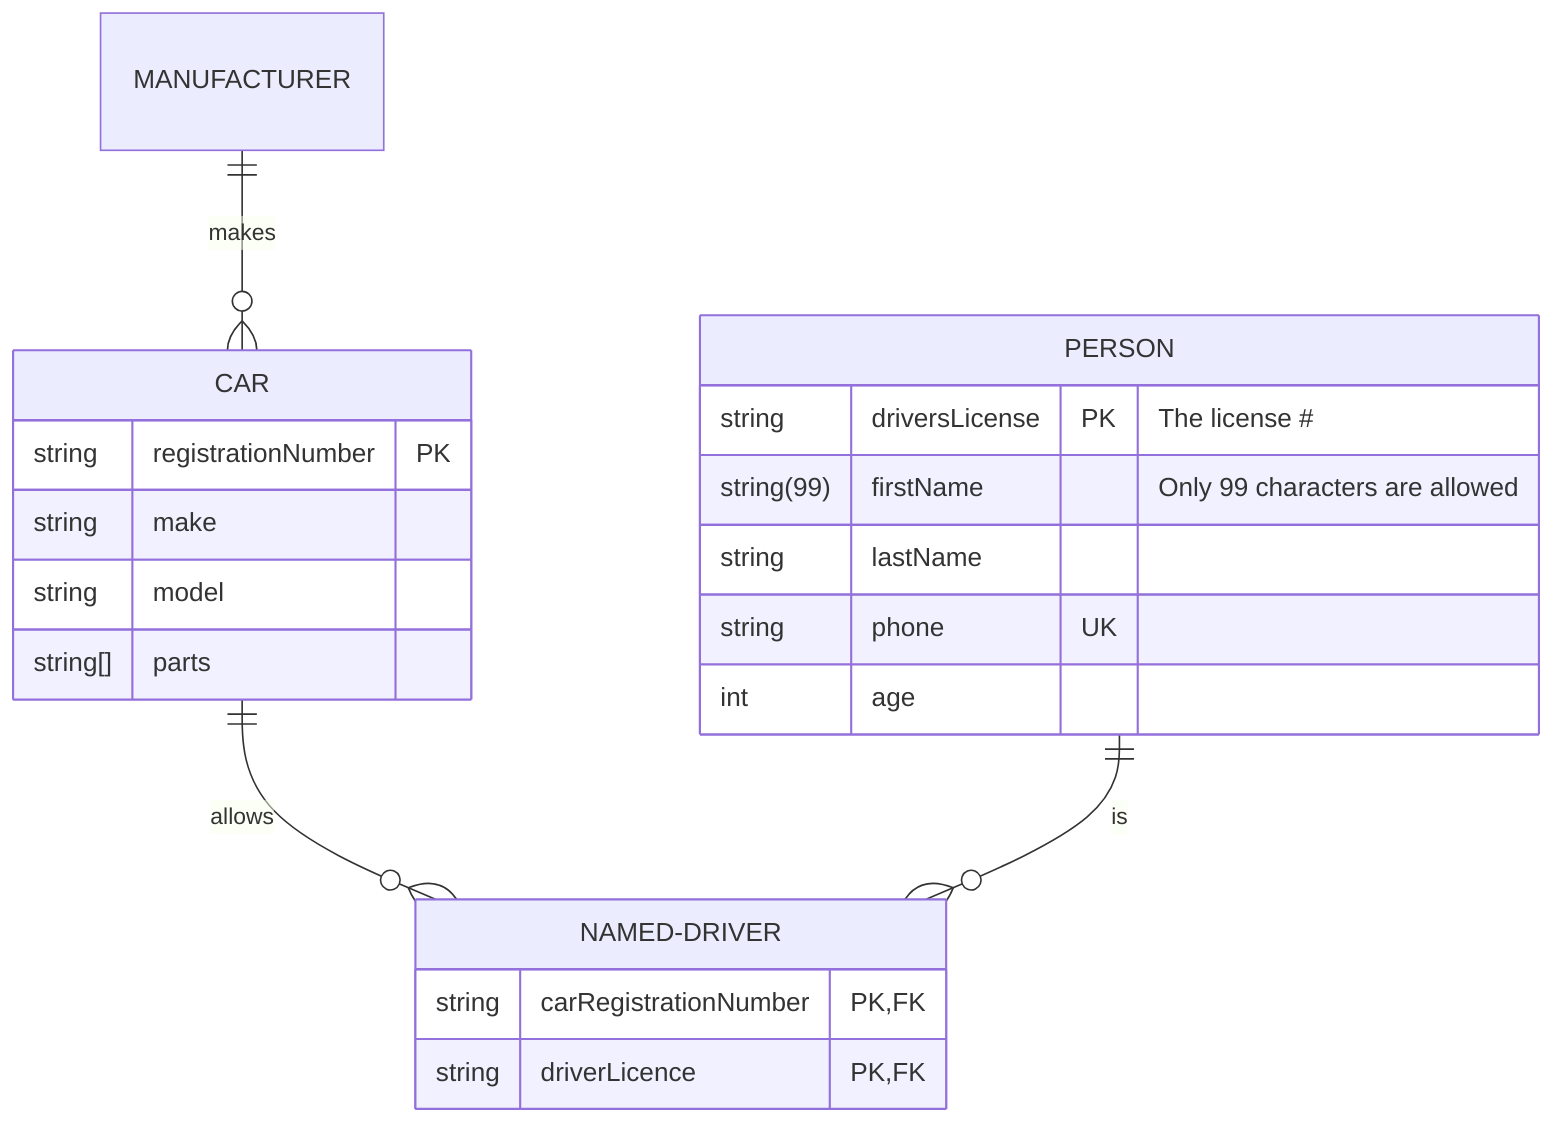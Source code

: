 erDiagram
        CAR ||--o{ NAMED-DRIVER : allows
        CAR {
          string registrationNumber PK
          string make
          string model
          string[] parts
        }
        PERSON ||--o{ NAMED-DRIVER : is
        PERSON {
          string driversLicense PK "The license #"
          string(99) firstName "Only 99 characters are allowed"
          string lastName
          string phone UK
          int age
        }
        NAMED-DRIVER {
          string carRegistrationNumber PK, FK
          string driverLicence PK,FK
        }
        MANUFACTURER only one to zero or more CAR : makes